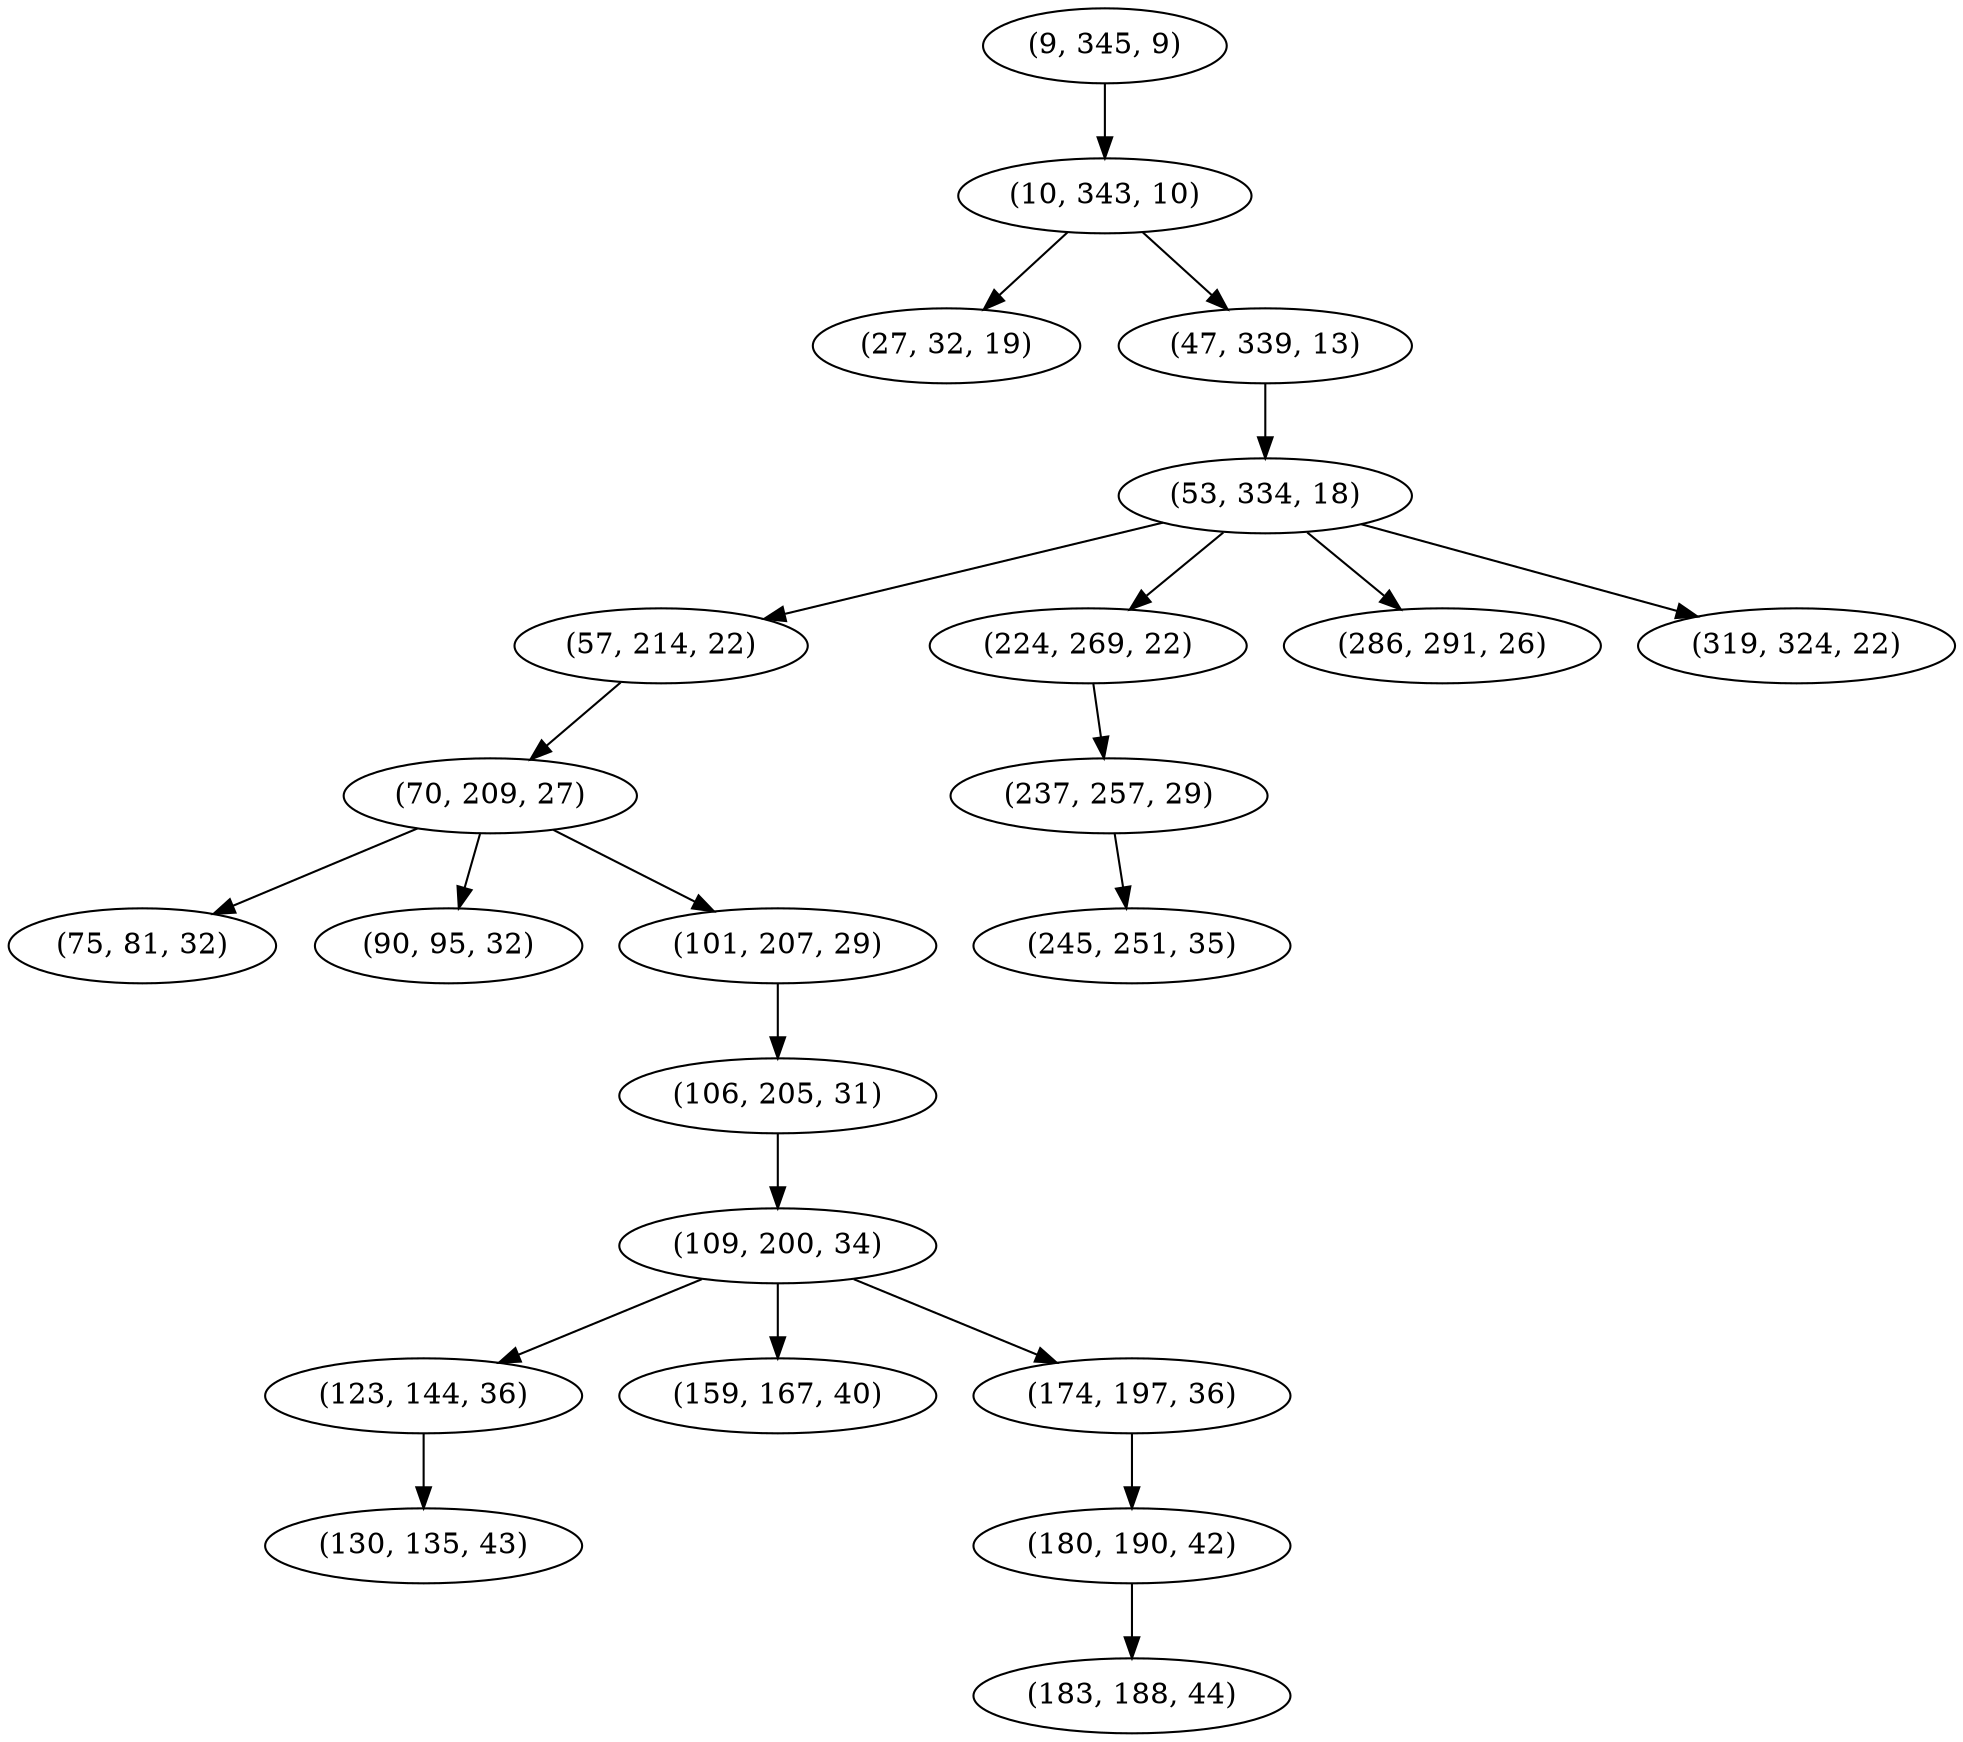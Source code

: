 digraph tree {
    "(9, 345, 9)";
    "(10, 343, 10)";
    "(27, 32, 19)";
    "(47, 339, 13)";
    "(53, 334, 18)";
    "(57, 214, 22)";
    "(70, 209, 27)";
    "(75, 81, 32)";
    "(90, 95, 32)";
    "(101, 207, 29)";
    "(106, 205, 31)";
    "(109, 200, 34)";
    "(123, 144, 36)";
    "(130, 135, 43)";
    "(159, 167, 40)";
    "(174, 197, 36)";
    "(180, 190, 42)";
    "(183, 188, 44)";
    "(224, 269, 22)";
    "(237, 257, 29)";
    "(245, 251, 35)";
    "(286, 291, 26)";
    "(319, 324, 22)";
    "(9, 345, 9)" -> "(10, 343, 10)";
    "(10, 343, 10)" -> "(27, 32, 19)";
    "(10, 343, 10)" -> "(47, 339, 13)";
    "(47, 339, 13)" -> "(53, 334, 18)";
    "(53, 334, 18)" -> "(57, 214, 22)";
    "(53, 334, 18)" -> "(224, 269, 22)";
    "(53, 334, 18)" -> "(286, 291, 26)";
    "(53, 334, 18)" -> "(319, 324, 22)";
    "(57, 214, 22)" -> "(70, 209, 27)";
    "(70, 209, 27)" -> "(75, 81, 32)";
    "(70, 209, 27)" -> "(90, 95, 32)";
    "(70, 209, 27)" -> "(101, 207, 29)";
    "(101, 207, 29)" -> "(106, 205, 31)";
    "(106, 205, 31)" -> "(109, 200, 34)";
    "(109, 200, 34)" -> "(123, 144, 36)";
    "(109, 200, 34)" -> "(159, 167, 40)";
    "(109, 200, 34)" -> "(174, 197, 36)";
    "(123, 144, 36)" -> "(130, 135, 43)";
    "(174, 197, 36)" -> "(180, 190, 42)";
    "(180, 190, 42)" -> "(183, 188, 44)";
    "(224, 269, 22)" -> "(237, 257, 29)";
    "(237, 257, 29)" -> "(245, 251, 35)";
}
